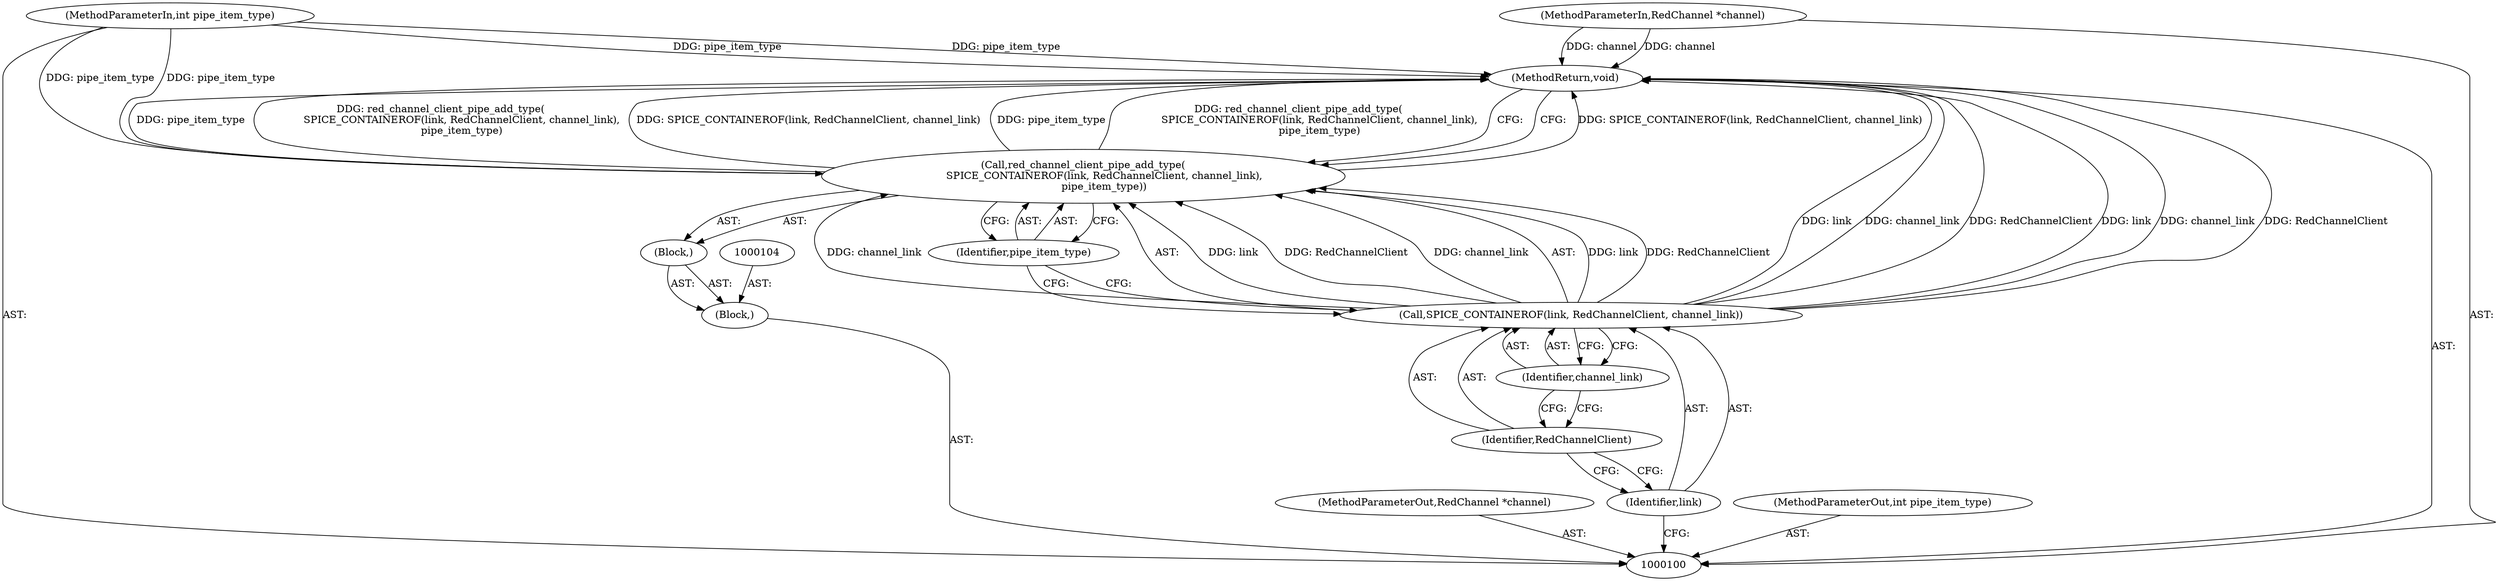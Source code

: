 digraph "1_spice_53488f0275d6c8a121af49f7ac817d09ce68090d_0" {
"1000112" [label="(MethodReturn,void)"];
"1000101" [label="(MethodParameterIn,RedChannel *channel)"];
"1000130" [label="(MethodParameterOut,RedChannel *channel)"];
"1000102" [label="(MethodParameterIn,int pipe_item_type)"];
"1000131" [label="(MethodParameterOut,int pipe_item_type)"];
"1000103" [label="(Block,)"];
"1000105" [label="(Block,)"];
"1000106" [label="(Call,red_channel_client_pipe_add_type(\n             SPICE_CONTAINEROF(link, RedChannelClient, channel_link),\n             pipe_item_type))"];
"1000107" [label="(Call,SPICE_CONTAINEROF(link, RedChannelClient, channel_link))"];
"1000108" [label="(Identifier,link)"];
"1000109" [label="(Identifier,RedChannelClient)"];
"1000110" [label="(Identifier,channel_link)"];
"1000111" [label="(Identifier,pipe_item_type)"];
"1000112" -> "1000100"  [label="AST: "];
"1000112" -> "1000106"  [label="CFG: "];
"1000107" -> "1000112"  [label="DDG: link"];
"1000107" -> "1000112"  [label="DDG: channel_link"];
"1000107" -> "1000112"  [label="DDG: RedChannelClient"];
"1000106" -> "1000112"  [label="DDG: SPICE_CONTAINEROF(link, RedChannelClient, channel_link)"];
"1000106" -> "1000112"  [label="DDG: pipe_item_type"];
"1000106" -> "1000112"  [label="DDG: red_channel_client_pipe_add_type(\n             SPICE_CONTAINEROF(link, RedChannelClient, channel_link),\n             pipe_item_type)"];
"1000102" -> "1000112"  [label="DDG: pipe_item_type"];
"1000101" -> "1000112"  [label="DDG: channel"];
"1000101" -> "1000100"  [label="AST: "];
"1000101" -> "1000112"  [label="DDG: channel"];
"1000130" -> "1000100"  [label="AST: "];
"1000102" -> "1000100"  [label="AST: "];
"1000102" -> "1000112"  [label="DDG: pipe_item_type"];
"1000102" -> "1000106"  [label="DDG: pipe_item_type"];
"1000131" -> "1000100"  [label="AST: "];
"1000103" -> "1000100"  [label="AST: "];
"1000104" -> "1000103"  [label="AST: "];
"1000105" -> "1000103"  [label="AST: "];
"1000105" -> "1000103"  [label="AST: "];
"1000106" -> "1000105"  [label="AST: "];
"1000106" -> "1000105"  [label="AST: "];
"1000106" -> "1000111"  [label="CFG: "];
"1000107" -> "1000106"  [label="AST: "];
"1000111" -> "1000106"  [label="AST: "];
"1000112" -> "1000106"  [label="CFG: "];
"1000106" -> "1000112"  [label="DDG: SPICE_CONTAINEROF(link, RedChannelClient, channel_link)"];
"1000106" -> "1000112"  [label="DDG: pipe_item_type"];
"1000106" -> "1000112"  [label="DDG: red_channel_client_pipe_add_type(\n             SPICE_CONTAINEROF(link, RedChannelClient, channel_link),\n             pipe_item_type)"];
"1000107" -> "1000106"  [label="DDG: link"];
"1000107" -> "1000106"  [label="DDG: RedChannelClient"];
"1000107" -> "1000106"  [label="DDG: channel_link"];
"1000102" -> "1000106"  [label="DDG: pipe_item_type"];
"1000107" -> "1000106"  [label="AST: "];
"1000107" -> "1000110"  [label="CFG: "];
"1000108" -> "1000107"  [label="AST: "];
"1000109" -> "1000107"  [label="AST: "];
"1000110" -> "1000107"  [label="AST: "];
"1000111" -> "1000107"  [label="CFG: "];
"1000107" -> "1000112"  [label="DDG: link"];
"1000107" -> "1000112"  [label="DDG: channel_link"];
"1000107" -> "1000112"  [label="DDG: RedChannelClient"];
"1000107" -> "1000106"  [label="DDG: link"];
"1000107" -> "1000106"  [label="DDG: RedChannelClient"];
"1000107" -> "1000106"  [label="DDG: channel_link"];
"1000108" -> "1000107"  [label="AST: "];
"1000108" -> "1000100"  [label="CFG: "];
"1000109" -> "1000108"  [label="CFG: "];
"1000109" -> "1000107"  [label="AST: "];
"1000109" -> "1000108"  [label="CFG: "];
"1000110" -> "1000109"  [label="CFG: "];
"1000110" -> "1000107"  [label="AST: "];
"1000110" -> "1000109"  [label="CFG: "];
"1000107" -> "1000110"  [label="CFG: "];
"1000111" -> "1000106"  [label="AST: "];
"1000111" -> "1000107"  [label="CFG: "];
"1000106" -> "1000111"  [label="CFG: "];
}
